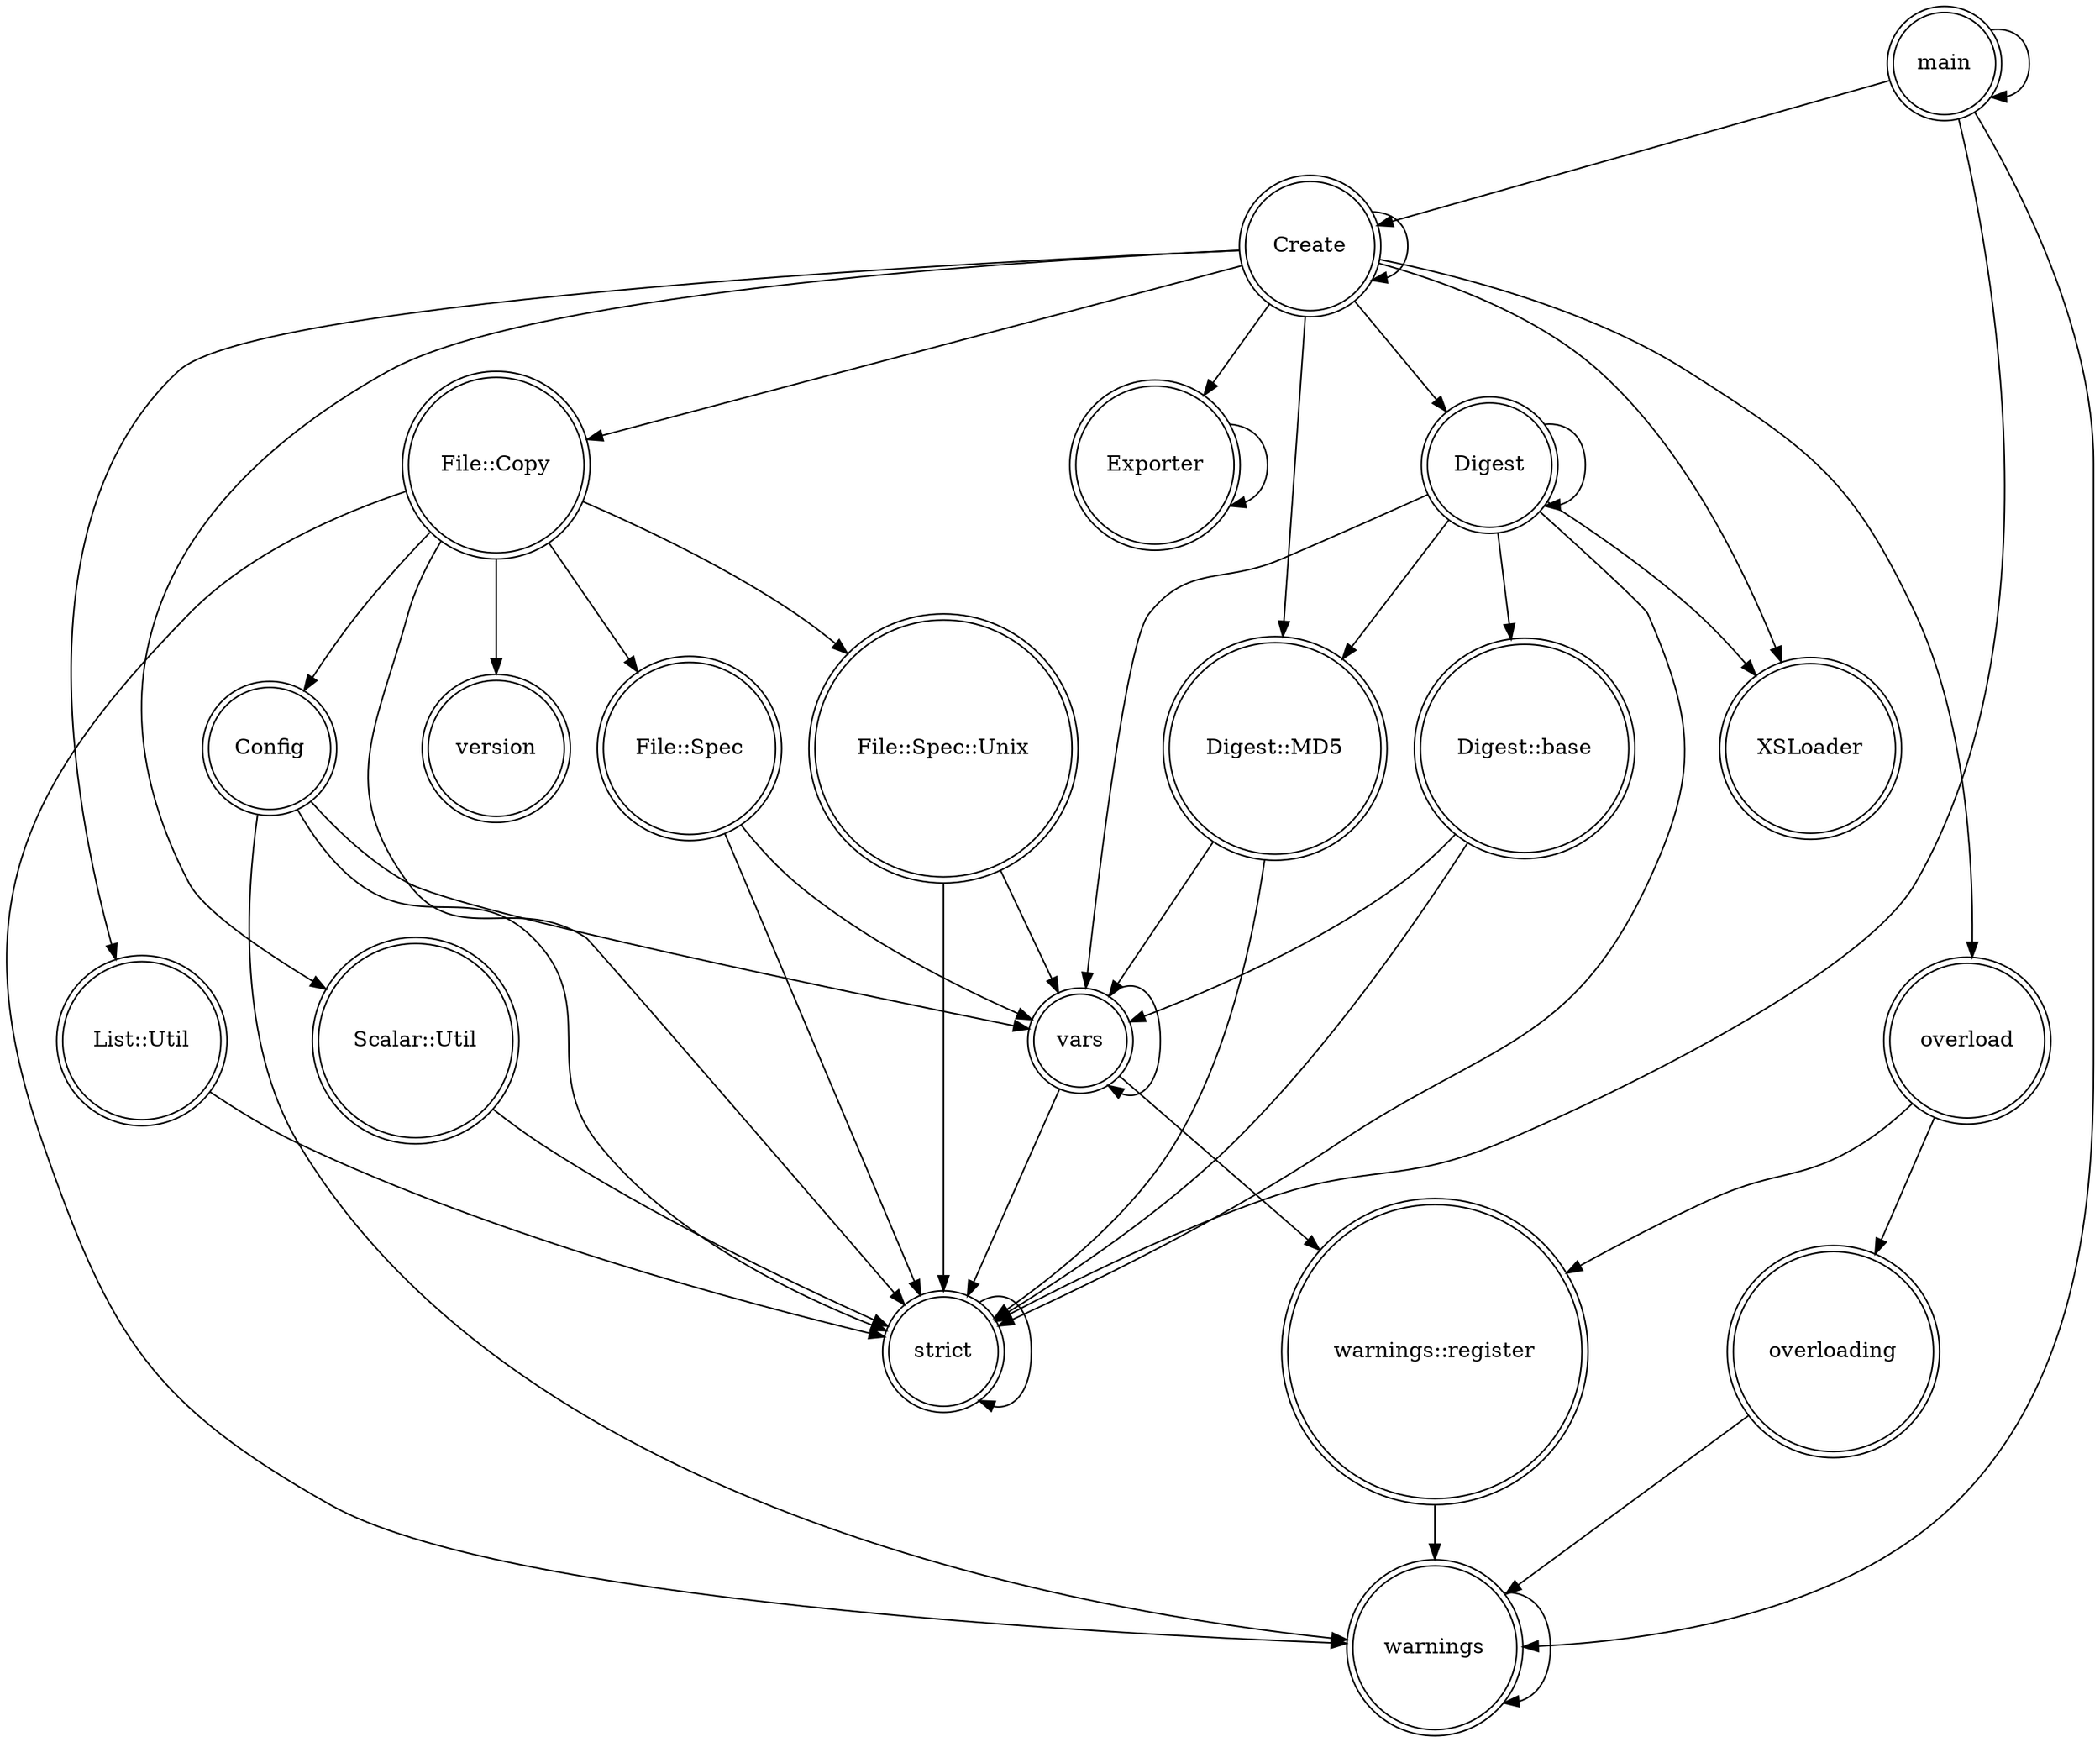 digraph {
graph [overlap=false]
node [shape=doublecircle];
"Digest::MD5" -> "strict";
"main" -> "Create";
"Scalar::Util" -> "strict";
"warnings" -> "warnings";
"Digest" -> "strict";
"Digest::base" -> "vars";
"File::Copy" -> "File::Spec::Unix";
"Exporter" -> "Exporter";
"Create" -> "List::Util";
"vars" -> "warnings::register";
"File::Spec" -> "vars";
"main" -> "warnings";
"Digest" -> "Digest";
"File::Copy" -> "warnings";
"main" -> "main";
"Digest" -> "vars";
"File::Spec::Unix" -> "vars";
"Config" -> "strict";
"File::Spec::Unix" -> "strict";
"File::Copy" -> "File::Spec";
"Digest" -> "Digest::MD5";
"Digest::MD5" -> "vars";
"Create" -> "File::Copy";
"Create" -> "Scalar::Util";
"Digest::base" -> "strict";
"Digest" -> "XSLoader";
"Config" -> "warnings";
"overload" -> "warnings::register";
"File::Copy" -> "strict";
"Create" -> "XSLoader";
"warnings::register" -> "warnings";
"Create" -> "overload";
"File::Copy" -> "Config";
"main" -> "strict";
"vars" -> "strict";
"overload" -> "overloading";
"File::Spec" -> "strict";
"Config" -> "vars";
"File::Copy" -> "version";
"strict" -> "strict";
"vars" -> "vars";
"Digest" -> "Digest::base";
"overloading" -> "warnings";
"Create" -> "Digest::MD5";
"Create" -> "Exporter";
"List::Util" -> "strict";
"Create" -> "Digest";
"Create" -> "Create";
}
